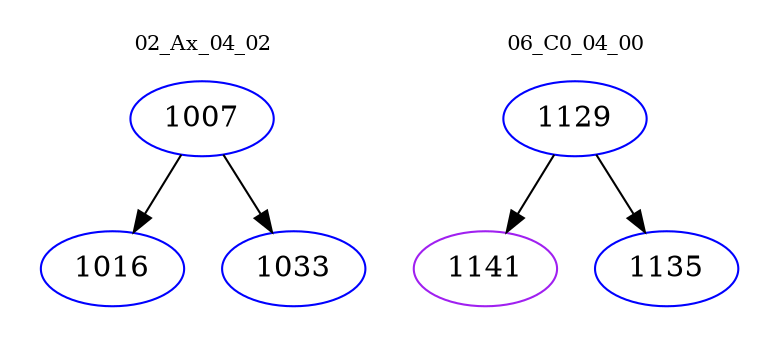 digraph{
subgraph cluster_0 {
color = white
label = "02_Ax_04_02";
fontsize=10;
T0_1007 [label="1007", color="blue"]
T0_1007 -> T0_1016 [color="black"]
T0_1016 [label="1016", color="blue"]
T0_1007 -> T0_1033 [color="black"]
T0_1033 [label="1033", color="blue"]
}
subgraph cluster_1 {
color = white
label = "06_C0_04_00";
fontsize=10;
T1_1129 [label="1129", color="blue"]
T1_1129 -> T1_1141 [color="black"]
T1_1141 [label="1141", color="purple"]
T1_1129 -> T1_1135 [color="black"]
T1_1135 [label="1135", color="blue"]
}
}
